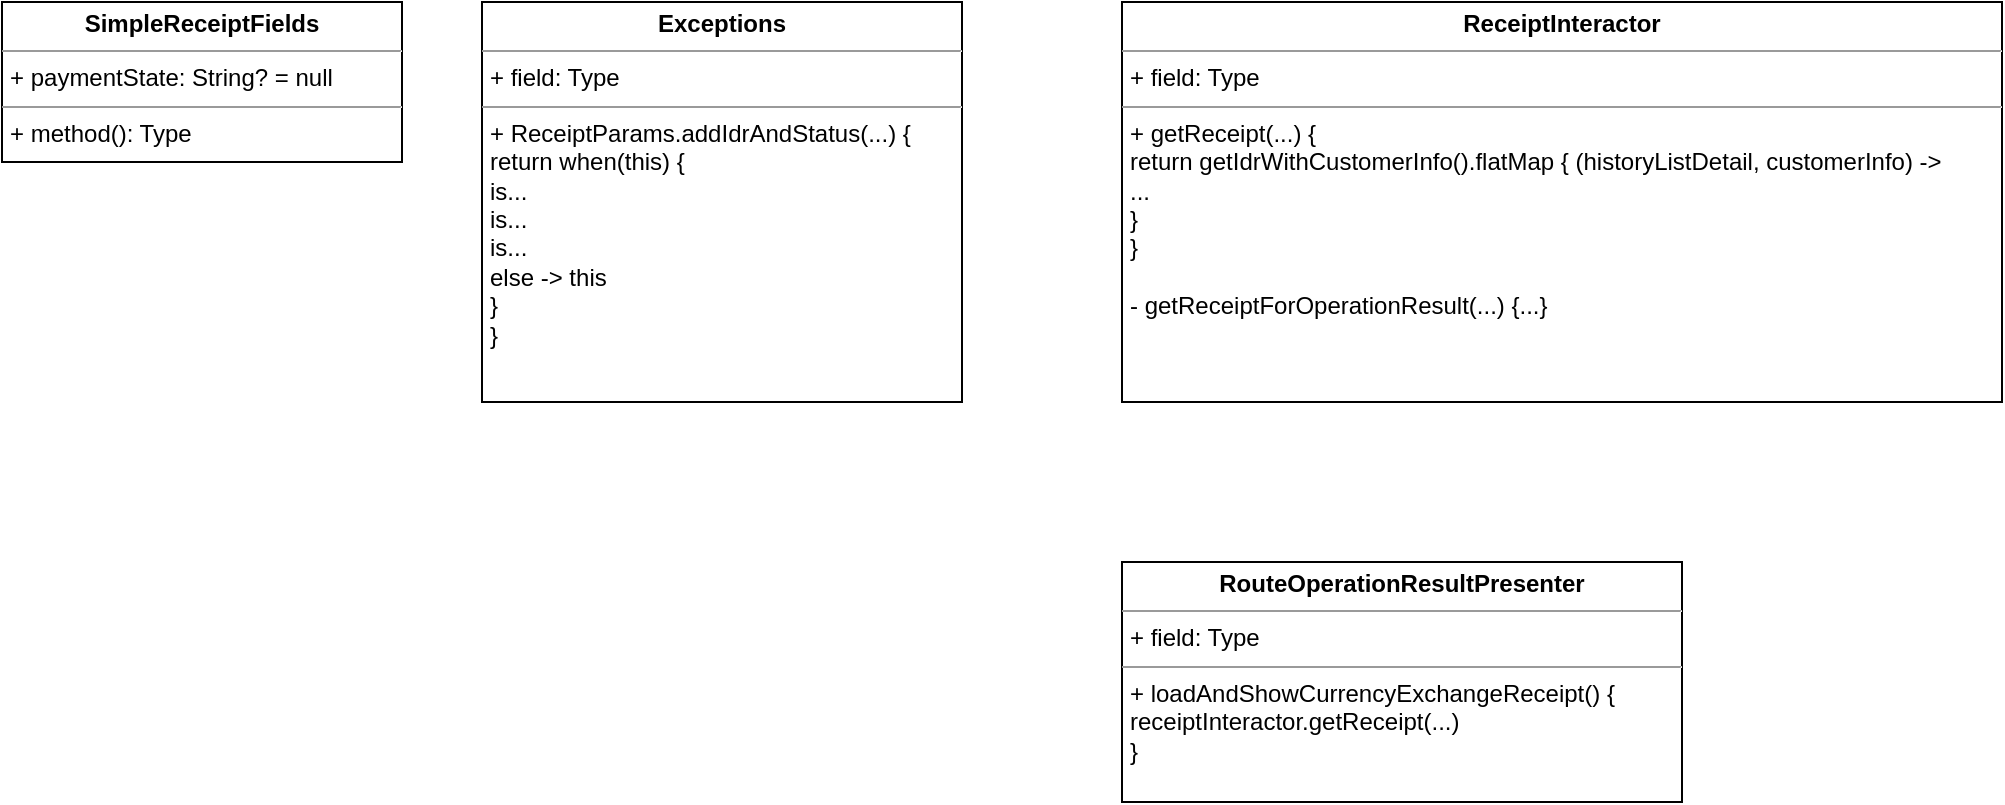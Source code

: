 <mxfile version="20.2.7" type="github">
  <diagram id="CTcXG81UZ0xDDbHZYsb4" name="Страница 1">
    <mxGraphModel dx="728" dy="462" grid="1" gridSize="10" guides="1" tooltips="1" connect="1" arrows="1" fold="1" page="1" pageScale="1" pageWidth="827" pageHeight="1169" math="0" shadow="0">
      <root>
        <mxCell id="0" />
        <mxCell id="1" parent="0" />
        <mxCell id="yHno_Nqe6t_F3FG_xrDg-1" value="&lt;p style=&quot;margin:0px;margin-top:4px;text-align:center;&quot;&gt;&lt;b&gt;SimpleReceiptFields&lt;/b&gt;&lt;/p&gt;&lt;hr size=&quot;1&quot;&gt;&lt;p style=&quot;margin:0px;margin-left:4px;&quot;&gt;+ paymentState: String? = null&lt;br&gt;&lt;/p&gt;&lt;hr size=&quot;1&quot;&gt;&lt;p style=&quot;margin:0px;margin-left:4px;&quot;&gt;+ method(): Type&lt;/p&gt;" style="verticalAlign=top;align=left;overflow=fill;fontSize=12;fontFamily=Helvetica;html=1;" vertex="1" parent="1">
          <mxGeometry x="80" y="80" width="200" height="80" as="geometry" />
        </mxCell>
        <mxCell id="yHno_Nqe6t_F3FG_xrDg-2" value="&lt;p style=&quot;margin:0px;margin-top:4px;text-align:center;&quot;&gt;&lt;b&gt;Exceptions&lt;/b&gt;&lt;/p&gt;&lt;hr size=&quot;1&quot;&gt;&lt;p style=&quot;margin:0px;margin-left:4px;&quot;&gt;+ field: Type&lt;/p&gt;&lt;hr size=&quot;1&quot;&gt;&lt;p style=&quot;margin:0px;margin-left:4px;&quot;&gt;+ ReceiptParams.addIdrAndStatus(...) {&lt;/p&gt;&lt;p style=&quot;margin:0px;margin-left:4px;&quot;&gt;return when(this) {&lt;/p&gt;&lt;p style=&quot;margin:0px;margin-left:4px;&quot;&gt;is...&lt;/p&gt;&lt;p style=&quot;margin:0px;margin-left:4px;&quot;&gt;is...&lt;/p&gt;&lt;p style=&quot;margin:0px;margin-left:4px;&quot;&gt;is...&lt;/p&gt;&lt;p style=&quot;margin:0px;margin-left:4px;&quot;&gt;else -&amp;gt; this&lt;br&gt;&lt;/p&gt;&lt;p style=&quot;margin:0px;margin-left:4px;&quot;&gt;}&lt;br&gt;&lt;/p&gt;&lt;p style=&quot;margin:0px;margin-left:4px;&quot;&gt;}&lt;br&gt;&lt;/p&gt;" style="verticalAlign=top;align=left;overflow=fill;fontSize=12;fontFamily=Helvetica;html=1;" vertex="1" parent="1">
          <mxGeometry x="320" y="80" width="240" height="200" as="geometry" />
        </mxCell>
        <mxCell id="yHno_Nqe6t_F3FG_xrDg-3" value="&lt;p style=&quot;margin:0px;margin-top:4px;text-align:center;&quot;&gt;&lt;b&gt;ReceiptInteractor&lt;/b&gt;&lt;/p&gt;&lt;hr size=&quot;1&quot;&gt;&lt;p style=&quot;margin:0px;margin-left:4px;&quot;&gt;+ field: Type&lt;/p&gt;&lt;hr size=&quot;1&quot;&gt;&lt;p style=&quot;margin:0px;margin-left:4px;&quot;&gt;+ getReceipt(...) {&lt;/p&gt;&lt;p style=&quot;margin:0px;margin-left:4px;&quot;&gt;return getIdrWithCustomerInfo().flatMap { (historyListDetail, customerInfo) -&amp;gt;&lt;/p&gt;&lt;p style=&quot;margin:0px;margin-left:4px;&quot;&gt;...&lt;br&gt;&lt;/p&gt;&lt;p style=&quot;margin:0px;margin-left:4px;&quot;&gt;}&lt;br&gt;&lt;/p&gt;&lt;p style=&quot;margin:0px;margin-left:4px;&quot;&gt;}&lt;/p&gt;&lt;p style=&quot;margin:0px;margin-left:4px;&quot;&gt;&lt;br&gt;&lt;/p&gt;&lt;p style=&quot;margin:0px;margin-left:4px;&quot;&gt;- getReceiptForOperationResult(...) {...}&lt;br&gt;&lt;/p&gt;" style="verticalAlign=top;align=left;overflow=fill;fontSize=12;fontFamily=Helvetica;html=1;" vertex="1" parent="1">
          <mxGeometry x="640" y="80" width="440" height="200" as="geometry" />
        </mxCell>
        <mxCell id="yHno_Nqe6t_F3FG_xrDg-4" value="&lt;p style=&quot;margin:0px;margin-top:4px;text-align:center;&quot;&gt;&lt;b&gt;RouteOperationResultPresenter&lt;/b&gt;&lt;/p&gt;&lt;hr size=&quot;1&quot;&gt;&lt;p style=&quot;margin:0px;margin-left:4px;&quot;&gt;+ field: Type&lt;/p&gt;&lt;hr size=&quot;1&quot;&gt;&lt;p style=&quot;margin:0px;margin-left:4px;&quot;&gt;+ loadAndShowCurrencyExchangeReceipt() {&lt;/p&gt;&lt;p style=&quot;margin:0px;margin-left:4px;&quot;&gt;receiptInteractor.getReceipt(...)&lt;br&gt;&lt;/p&gt;&lt;p style=&quot;margin:0px;margin-left:4px;&quot;&gt;}&lt;br&gt;&lt;/p&gt;" style="verticalAlign=top;align=left;overflow=fill;fontSize=12;fontFamily=Helvetica;html=1;" vertex="1" parent="1">
          <mxGeometry x="640" y="360" width="280" height="120" as="geometry" />
        </mxCell>
      </root>
    </mxGraphModel>
  </diagram>
</mxfile>
